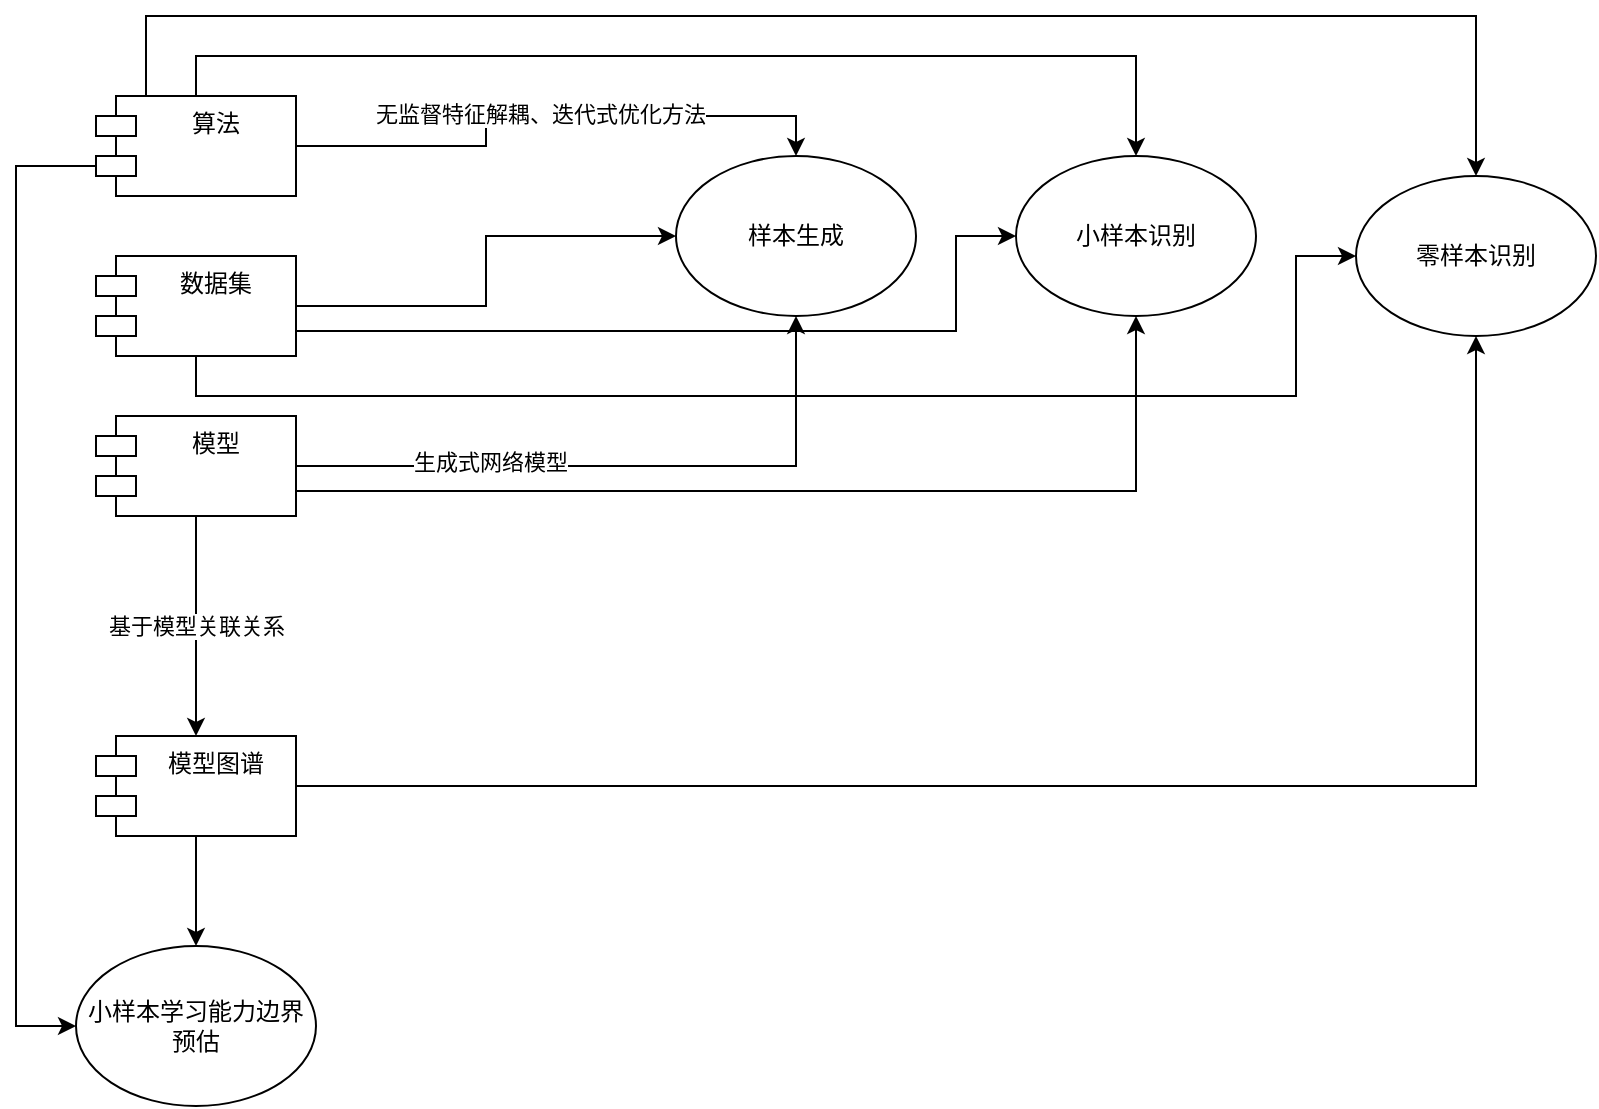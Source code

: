 <mxfile version="15.9.1" type="github">
  <diagram id="bT_RvdWp8NG1J4fWEcfj" name="Page-1">
    <mxGraphModel dx="946" dy="621" grid="1" gridSize="10" guides="1" tooltips="1" connect="1" arrows="1" fold="1" page="1" pageScale="1" pageWidth="827" pageHeight="1169" math="0" shadow="0">
      <root>
        <mxCell id="0" />
        <mxCell id="1" parent="0" />
        <mxCell id="IkrvqSo3CmZzaB0OyivU-16" style="edgeStyle=orthogonalEdgeStyle;rounded=0;orthogonalLoop=1;jettySize=auto;html=1;exitX=1;exitY=0.5;exitDx=0;exitDy=0;entryX=0.5;entryY=1;entryDx=0;entryDy=0;" edge="1" parent="1" source="R1089J_MRiyUl4vDYddP-1" target="IkrvqSo3CmZzaB0OyivU-12">
          <mxGeometry relative="1" as="geometry">
            <Array as="points">
              <mxPoint x="410" y="305" />
            </Array>
          </mxGeometry>
        </mxCell>
        <mxCell id="IkrvqSo3CmZzaB0OyivU-19" value="生成式网络模型" style="edgeLabel;html=1;align=center;verticalAlign=middle;resizable=0;points=[];" vertex="1" connectable="0" parent="IkrvqSo3CmZzaB0OyivU-16">
          <mxGeometry x="-0.403" y="2" relative="1" as="geometry">
            <mxPoint as="offset" />
          </mxGeometry>
        </mxCell>
        <mxCell id="IkrvqSo3CmZzaB0OyivU-20" value="基于模型关联关系" style="edgeStyle=orthogonalEdgeStyle;rounded=0;orthogonalLoop=1;jettySize=auto;html=1;exitX=0.5;exitY=1;exitDx=0;exitDy=0;entryX=0.5;entryY=0;entryDx=0;entryDy=0;" edge="1" parent="1" source="R1089J_MRiyUl4vDYddP-1" target="R1089J_MRiyUl4vDYddP-3">
          <mxGeometry relative="1" as="geometry" />
        </mxCell>
        <mxCell id="IkrvqSo3CmZzaB0OyivU-27" style="edgeStyle=orthogonalEdgeStyle;rounded=0;orthogonalLoop=1;jettySize=auto;html=1;exitX=1;exitY=0.75;exitDx=0;exitDy=0;entryX=0.5;entryY=1;entryDx=0;entryDy=0;" edge="1" parent="1" source="R1089J_MRiyUl4vDYddP-1" target="IkrvqSo3CmZzaB0OyivU-17">
          <mxGeometry relative="1" as="geometry" />
        </mxCell>
        <mxCell id="R1089J_MRiyUl4vDYddP-1" value="模型" style="shape=module;align=left;spacingLeft=20;align=center;verticalAlign=top;" parent="1" vertex="1">
          <mxGeometry x="60" y="280" width="100" height="50" as="geometry" />
        </mxCell>
        <mxCell id="IkrvqSo3CmZzaB0OyivU-15" style="edgeStyle=orthogonalEdgeStyle;rounded=0;orthogonalLoop=1;jettySize=auto;html=1;exitX=1;exitY=0.5;exitDx=0;exitDy=0;entryX=0;entryY=0.5;entryDx=0;entryDy=0;" edge="1" parent="1" source="R1089J_MRiyUl4vDYddP-2" target="IkrvqSo3CmZzaB0OyivU-12">
          <mxGeometry relative="1" as="geometry" />
        </mxCell>
        <mxCell id="IkrvqSo3CmZzaB0OyivU-26" style="edgeStyle=orthogonalEdgeStyle;rounded=0;orthogonalLoop=1;jettySize=auto;html=1;exitX=1;exitY=0.75;exitDx=0;exitDy=0;entryX=0;entryY=0.5;entryDx=0;entryDy=0;" edge="1" parent="1" source="R1089J_MRiyUl4vDYddP-2" target="IkrvqSo3CmZzaB0OyivU-17">
          <mxGeometry relative="1" as="geometry">
            <Array as="points">
              <mxPoint x="490" y="238" />
              <mxPoint x="490" y="190" />
            </Array>
          </mxGeometry>
        </mxCell>
        <mxCell id="IkrvqSo3CmZzaB0OyivU-30" style="edgeStyle=orthogonalEdgeStyle;rounded=0;orthogonalLoop=1;jettySize=auto;html=1;entryX=0;entryY=0.5;entryDx=0;entryDy=0;exitX=0.5;exitY=1;exitDx=0;exitDy=0;" edge="1" parent="1" source="R1089J_MRiyUl4vDYddP-2" target="IkrvqSo3CmZzaB0OyivU-28">
          <mxGeometry relative="1" as="geometry">
            <mxPoint x="150" y="250" as="sourcePoint" />
            <Array as="points">
              <mxPoint x="110" y="270" />
              <mxPoint x="660" y="270" />
              <mxPoint x="660" y="200" />
            </Array>
          </mxGeometry>
        </mxCell>
        <mxCell id="R1089J_MRiyUl4vDYddP-2" value="数据集" style="shape=module;align=left;spacingLeft=20;align=center;verticalAlign=top;" parent="1" vertex="1">
          <mxGeometry x="60" y="200" width="100" height="50" as="geometry" />
        </mxCell>
        <mxCell id="IkrvqSo3CmZzaB0OyivU-22" style="edgeStyle=orthogonalEdgeStyle;rounded=0;orthogonalLoop=1;jettySize=auto;html=1;entryX=0.5;entryY=0;entryDx=0;entryDy=0;" edge="1" parent="1" source="R1089J_MRiyUl4vDYddP-3" target="IkrvqSo3CmZzaB0OyivU-21">
          <mxGeometry relative="1" as="geometry" />
        </mxCell>
        <mxCell id="IkrvqSo3CmZzaB0OyivU-31" style="edgeStyle=orthogonalEdgeStyle;rounded=0;orthogonalLoop=1;jettySize=auto;html=1;exitX=1;exitY=0.5;exitDx=0;exitDy=0;entryX=0.5;entryY=1;entryDx=0;entryDy=0;" edge="1" parent="1" source="R1089J_MRiyUl4vDYddP-3" target="IkrvqSo3CmZzaB0OyivU-28">
          <mxGeometry relative="1" as="geometry">
            <mxPoint x="540" y="460" as="targetPoint" />
          </mxGeometry>
        </mxCell>
        <mxCell id="R1089J_MRiyUl4vDYddP-3" value="模型图谱" style="shape=module;align=left;spacingLeft=20;align=center;verticalAlign=top;" parent="1" vertex="1">
          <mxGeometry x="60" y="440" width="100" height="50" as="geometry" />
        </mxCell>
        <mxCell id="IkrvqSo3CmZzaB0OyivU-14" style="edgeStyle=orthogonalEdgeStyle;rounded=0;orthogonalLoop=1;jettySize=auto;html=1;entryX=0.5;entryY=0;entryDx=0;entryDy=0;" edge="1" parent="1" source="IkrvqSo3CmZzaB0OyivU-3" target="IkrvqSo3CmZzaB0OyivU-12">
          <mxGeometry relative="1" as="geometry" />
        </mxCell>
        <mxCell id="IkrvqSo3CmZzaB0OyivU-18" value="无监督特征解耦、迭代式优化方法" style="edgeLabel;html=1;align=center;verticalAlign=middle;resizable=0;points=[];" vertex="1" connectable="0" parent="IkrvqSo3CmZzaB0OyivU-14">
          <mxGeometry x="-0.039" y="1" relative="1" as="geometry">
            <mxPoint as="offset" />
          </mxGeometry>
        </mxCell>
        <mxCell id="IkrvqSo3CmZzaB0OyivU-24" style="edgeStyle=orthogonalEdgeStyle;rounded=0;orthogonalLoop=1;jettySize=auto;html=1;exitX=0;exitY=0;exitDx=0;exitDy=35;exitPerimeter=0;entryX=0;entryY=0.5;entryDx=0;entryDy=0;" edge="1" parent="1" source="IkrvqSo3CmZzaB0OyivU-3" target="IkrvqSo3CmZzaB0OyivU-21">
          <mxGeometry relative="1" as="geometry">
            <Array as="points">
              <mxPoint x="20" y="155" />
              <mxPoint x="20" y="585" />
            </Array>
          </mxGeometry>
        </mxCell>
        <mxCell id="IkrvqSo3CmZzaB0OyivU-25" style="edgeStyle=orthogonalEdgeStyle;rounded=0;orthogonalLoop=1;jettySize=auto;html=1;exitX=0.5;exitY=0;exitDx=0;exitDy=0;entryX=0.5;entryY=0;entryDx=0;entryDy=0;" edge="1" parent="1" source="IkrvqSo3CmZzaB0OyivU-3" target="IkrvqSo3CmZzaB0OyivU-17">
          <mxGeometry relative="1" as="geometry" />
        </mxCell>
        <mxCell id="IkrvqSo3CmZzaB0OyivU-29" style="edgeStyle=orthogonalEdgeStyle;rounded=0;orthogonalLoop=1;jettySize=auto;html=1;exitX=0.25;exitY=0;exitDx=0;exitDy=0;entryX=0.5;entryY=0;entryDx=0;entryDy=0;" edge="1" parent="1" source="IkrvqSo3CmZzaB0OyivU-3" target="IkrvqSo3CmZzaB0OyivU-28">
          <mxGeometry relative="1" as="geometry">
            <mxPoint x="750" y="150" as="targetPoint" />
            <Array as="points">
              <mxPoint x="85" y="80" />
              <mxPoint x="750" y="80" />
            </Array>
          </mxGeometry>
        </mxCell>
        <mxCell id="IkrvqSo3CmZzaB0OyivU-3" value="算法" style="shape=module;align=left;spacingLeft=20;align=center;verticalAlign=top;" vertex="1" parent="1">
          <mxGeometry x="60" y="120" width="100" height="50" as="geometry" />
        </mxCell>
        <mxCell id="IkrvqSo3CmZzaB0OyivU-12" value="样本生成" style="ellipse;whiteSpace=wrap;html=1;" vertex="1" parent="1">
          <mxGeometry x="350" y="150" width="120" height="80" as="geometry" />
        </mxCell>
        <mxCell id="IkrvqSo3CmZzaB0OyivU-17" value="小样本识别" style="ellipse;whiteSpace=wrap;html=1;" vertex="1" parent="1">
          <mxGeometry x="520" y="150" width="120" height="80" as="geometry" />
        </mxCell>
        <mxCell id="IkrvqSo3CmZzaB0OyivU-21" value="小样本学习能力边界预估" style="ellipse;whiteSpace=wrap;html=1;" vertex="1" parent="1">
          <mxGeometry x="50" y="545" width="120" height="80" as="geometry" />
        </mxCell>
        <mxCell id="IkrvqSo3CmZzaB0OyivU-23" style="edgeStyle=orthogonalEdgeStyle;rounded=0;orthogonalLoop=1;jettySize=auto;html=1;exitX=0.5;exitY=1;exitDx=0;exitDy=0;" edge="1" parent="1" source="IkrvqSo3CmZzaB0OyivU-3" target="IkrvqSo3CmZzaB0OyivU-3">
          <mxGeometry relative="1" as="geometry" />
        </mxCell>
        <mxCell id="IkrvqSo3CmZzaB0OyivU-28" value="零样本识别" style="ellipse;whiteSpace=wrap;html=1;" vertex="1" parent="1">
          <mxGeometry x="690" y="160" width="120" height="80" as="geometry" />
        </mxCell>
      </root>
    </mxGraphModel>
  </diagram>
</mxfile>
